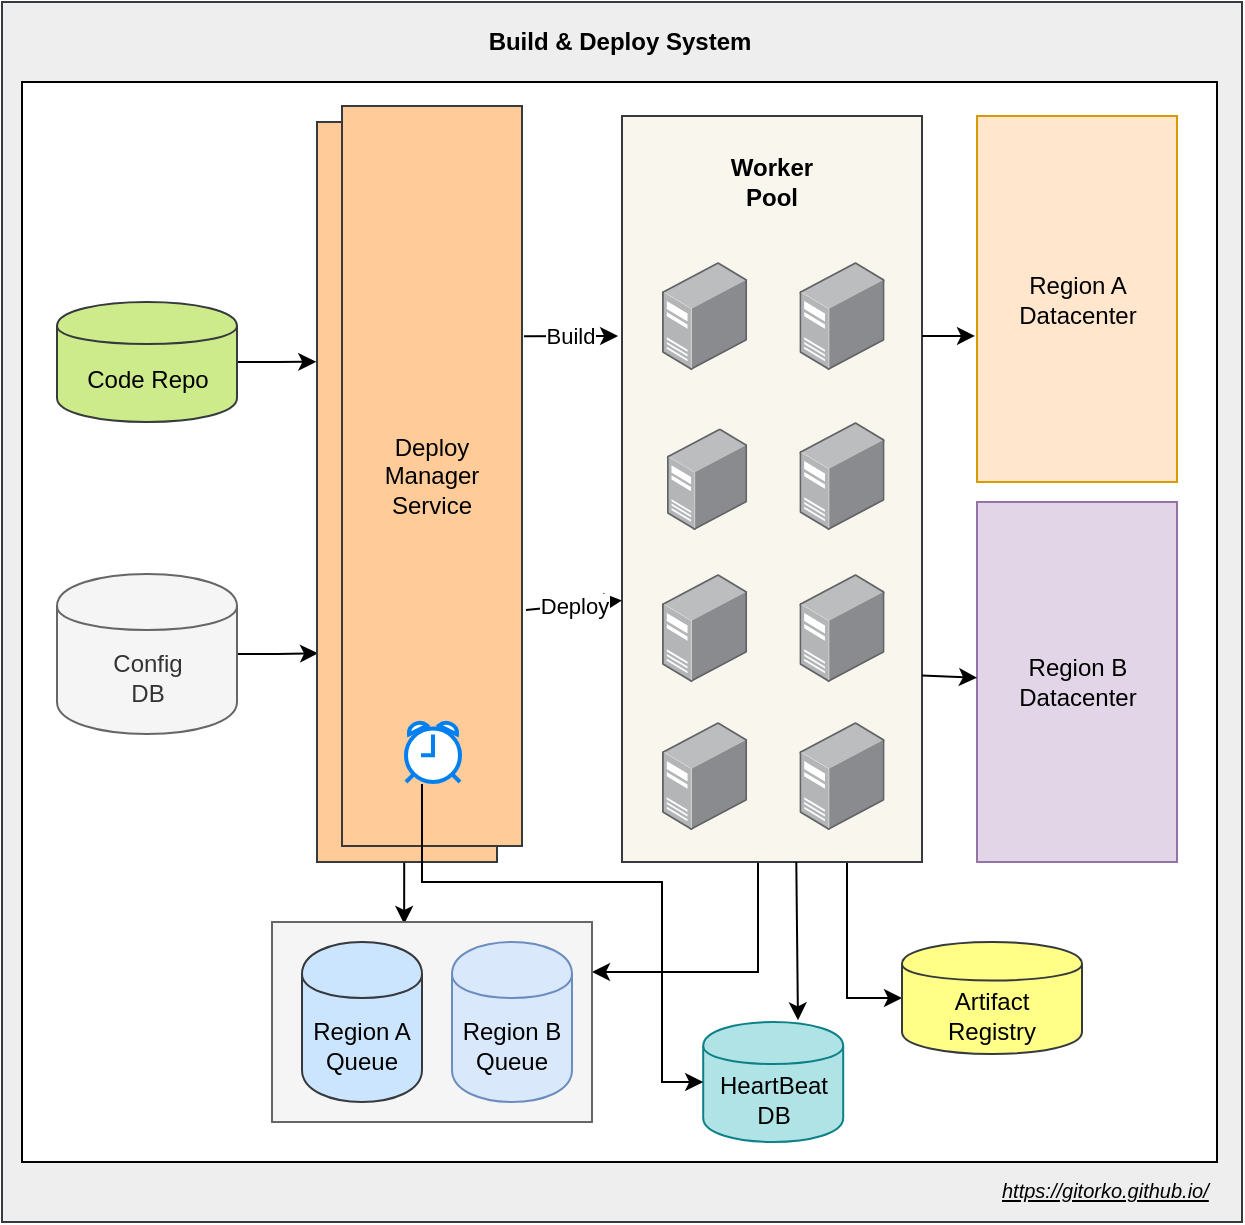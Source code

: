<mxfile version="12.6.5" type="device"><diagram id="xIDJ4_z4n76_ZSWFrHIr" name="Page-1"><mxGraphModel dx="922" dy="710" grid="1" gridSize="10" guides="1" tooltips="1" connect="1" arrows="1" fold="1" page="1" pageScale="1" pageWidth="500" pageHeight="1200" math="0" shadow="0"><root><mxCell id="0"/><mxCell id="1" parent="0"/><mxCell id="Yr8T6VVf6BEuZeYZUSKp-39" value="" style="rounded=0;whiteSpace=wrap;html=1;fillColor=#eeeeee;strokeColor=#36393d;" parent="1" vertex="1"><mxGeometry x="190" y="40" width="620" height="610" as="geometry"/></mxCell><mxCell id="Yr8T6VVf6BEuZeYZUSKp-38" value="" style="rounded=0;whiteSpace=wrap;html=1;" parent="1" vertex="1"><mxGeometry x="200" y="80" width="597.5" height="540" as="geometry"/></mxCell><mxCell id="Yr8T6VVf6BEuZeYZUSKp-23" style="edgeStyle=orthogonalEdgeStyle;rounded=0;orthogonalLoop=1;jettySize=auto;html=1;entryX=1;entryY=0.25;entryDx=0;entryDy=0;" parent="1" source="Yr8T6VVf6BEuZeYZUSKp-13" target="Yr8T6VVf6BEuZeYZUSKp-5" edge="1"><mxGeometry relative="1" as="geometry"><Array as="points"><mxPoint x="568" y="525"/></Array><mxPoint x="500" y="500" as="targetPoint"/></mxGeometry></mxCell><mxCell id="p4puHBfMHUqjOAdLFrGy-2" style="edgeStyle=orthogonalEdgeStyle;rounded=0;orthogonalLoop=1;jettySize=auto;html=1;exitX=0.75;exitY=1;exitDx=0;exitDy=0;entryX=0;entryY=0.5;entryDx=0;entryDy=0;" parent="1" source="Yr8T6VVf6BEuZeYZUSKp-13" target="U_R0zgHj33i-SfHEEHCC-2" edge="1"><mxGeometry relative="1" as="geometry"/></mxCell><mxCell id="Yr8T6VVf6BEuZeYZUSKp-13" value="" style="rounded=0;whiteSpace=wrap;html=1;fillColor=#f9f7ed;strokeColor=#36393d;" parent="1" vertex="1"><mxGeometry x="500" y="97" width="150" height="373" as="geometry"/></mxCell><mxCell id="uobL-xCwG5_NshYN_k-M-4" style="edgeStyle=orthogonalEdgeStyle;rounded=0;orthogonalLoop=1;jettySize=auto;html=1;entryX=0.006;entryY=0.718;entryDx=0;entryDy=0;entryPerimeter=0;" parent="1" source="Yr8T6VVf6BEuZeYZUSKp-3" target="Yr8T6VVf6BEuZeYZUSKp-11" edge="1"><mxGeometry relative="1" as="geometry"/></mxCell><mxCell id="Yr8T6VVf6BEuZeYZUSKp-3" value="Config&lt;br&gt;DB" style="shape=cylinder;whiteSpace=wrap;html=1;boundedLbl=1;backgroundOutline=1;fillColor=#f5f5f5;strokeColor=#666666;fontColor=#333333;" parent="1" vertex="1"><mxGeometry x="217.5" y="326" width="90" height="80" as="geometry"/></mxCell><mxCell id="uobL-xCwG5_NshYN_k-M-3" value="" style="edgeStyle=orthogonalEdgeStyle;rounded=0;orthogonalLoop=1;jettySize=auto;html=1;entryX=-0.004;entryY=0.324;entryDx=0;entryDy=0;entryPerimeter=0;" parent="1" source="Yr8T6VVf6BEuZeYZUSKp-4" target="Yr8T6VVf6BEuZeYZUSKp-11" edge="1"><mxGeometry relative="1" as="geometry"/></mxCell><mxCell id="Yr8T6VVf6BEuZeYZUSKp-4" value="Code Repo" style="shape=cylinder;whiteSpace=wrap;html=1;boundedLbl=1;backgroundOutline=1;fillColor=#cdeb8b;strokeColor=#36393d;" parent="1" vertex="1"><mxGeometry x="217.5" y="190" width="90" height="60" as="geometry"/></mxCell><mxCell id="z6YXWoNiAOWK7_b6notP-3" style="edgeStyle=orthogonalEdgeStyle;rounded=0;orthogonalLoop=1;jettySize=auto;html=1;exitX=0.5;exitY=1;exitDx=0;exitDy=0;entryX=0.413;entryY=0.01;entryDx=0;entryDy=0;entryPerimeter=0;" parent="1" source="Yr8T6VVf6BEuZeYZUSKp-11" target="Yr8T6VVf6BEuZeYZUSKp-5" edge="1"><mxGeometry relative="1" as="geometry"><mxPoint x="430" y="500" as="targetPoint"/><Array as="points"><mxPoint x="391" y="470"/></Array></mxGeometry></mxCell><mxCell id="Yr8T6VVf6BEuZeYZUSKp-11" value="Deploy&lt;br&gt;Manager&lt;br&gt;Service" style="rounded=0;whiteSpace=wrap;html=1;fillColor=#ffcc99;strokeColor=#36393d;" parent="1" vertex="1"><mxGeometry x="347.5" y="100" width="90" height="370" as="geometry"/></mxCell><mxCell id="Yr8T6VVf6BEuZeYZUSKp-12" value="" style="points=[];aspect=fixed;html=1;align=center;shadow=0;dashed=0;image;image=img/lib/allied_telesis/computer_and_terminals/Server_Desktop.svg;" parent="1" vertex="1"><mxGeometry x="520" y="170" width="42.6" height="54" as="geometry"/></mxCell><mxCell id="Yr8T6VVf6BEuZeYZUSKp-14" value="" style="points=[];aspect=fixed;html=1;align=center;shadow=0;dashed=0;image;image=img/lib/allied_telesis/computer_and_terminals/Server_Desktop.svg;" parent="1" vertex="1"><mxGeometry x="588.7" y="170" width="42.6" height="54" as="geometry"/></mxCell><mxCell id="Yr8T6VVf6BEuZeYZUSKp-15" value="" style="points=[];aspect=fixed;html=1;align=center;shadow=0;dashed=0;image;image=img/lib/allied_telesis/computer_and_terminals/Server_Desktop.svg;" parent="1" vertex="1"><mxGeometry x="522.5" y="253.17" width="40.1" height="50.83" as="geometry"/></mxCell><mxCell id="Yr8T6VVf6BEuZeYZUSKp-16" value="" style="points=[];aspect=fixed;html=1;align=center;shadow=0;dashed=0;image;image=img/lib/allied_telesis/computer_and_terminals/Server_Desktop.svg;" parent="1" vertex="1"><mxGeometry x="588.7" y="250" width="42.6" height="54" as="geometry"/></mxCell><mxCell id="Yr8T6VVf6BEuZeYZUSKp-17" value="" style="points=[];aspect=fixed;html=1;align=center;shadow=0;dashed=0;image;image=img/lib/allied_telesis/computer_and_terminals/Server_Desktop.svg;" parent="1" vertex="1"><mxGeometry x="520" y="326" width="42.6" height="54" as="geometry"/></mxCell><mxCell id="Yr8T6VVf6BEuZeYZUSKp-18" value="" style="points=[];aspect=fixed;html=1;align=center;shadow=0;dashed=0;image;image=img/lib/allied_telesis/computer_and_terminals/Server_Desktop.svg;" parent="1" vertex="1"><mxGeometry x="588.7" y="326" width="42.6" height="54" as="geometry"/></mxCell><mxCell id="Yr8T6VVf6BEuZeYZUSKp-19" value="" style="points=[];aspect=fixed;html=1;align=center;shadow=0;dashed=0;image;image=img/lib/allied_telesis/computer_and_terminals/Server_Desktop.svg;" parent="1" vertex="1"><mxGeometry x="520" y="400" width="42.6" height="54" as="geometry"/></mxCell><mxCell id="Yr8T6VVf6BEuZeYZUSKp-20" value="" style="points=[];aspect=fixed;html=1;align=center;shadow=0;dashed=0;image;image=img/lib/allied_telesis/computer_and_terminals/Server_Desktop.svg;" parent="1" vertex="1"><mxGeometry x="588.7" y="400" width="42.6" height="54" as="geometry"/></mxCell><mxCell id="Yr8T6VVf6BEuZeYZUSKp-21" value="Worker Pool" style="text;html=1;strokeColor=none;fillColor=none;align=center;verticalAlign=middle;whiteSpace=wrap;rounded=0;fontStyle=1" parent="1" vertex="1"><mxGeometry x="540" y="120" width="70" height="20" as="geometry"/></mxCell><mxCell id="Yr8T6VVf6BEuZeYZUSKp-27" value="Region A&lt;br&gt;Datacenter" style="rounded=0;whiteSpace=wrap;html=1;fillColor=#ffe6cc;strokeColor=#d79b00;" parent="1" vertex="1"><mxGeometry x="677.5" y="97" width="100" height="183" as="geometry"/></mxCell><mxCell id="Yr8T6VVf6BEuZeYZUSKp-29" value="Region B&lt;br&gt;Datacenter" style="rounded=0;whiteSpace=wrap;html=1;fillColor=#e1d5e7;strokeColor=#9673a6;" parent="1" vertex="1"><mxGeometry x="677.5" y="290" width="100" height="180" as="geometry"/></mxCell><mxCell id="Yr8T6VVf6BEuZeYZUSKp-32" value="" style="endArrow=classic;html=1;entryX=-0.01;entryY=0.601;entryDx=0;entryDy=0;entryPerimeter=0;" parent="1" target="Yr8T6VVf6BEuZeYZUSKp-27" edge="1"><mxGeometry width="50" height="50" relative="1" as="geometry"><mxPoint x="650" y="207" as="sourcePoint"/><mxPoint x="687.5" y="160" as="targetPoint"/></mxGeometry></mxCell><mxCell id="Yr8T6VVf6BEuZeYZUSKp-34" value="" style="endArrow=classic;html=1;exitX=1;exitY=0.75;exitDx=0;exitDy=0;" parent="1" source="Yr8T6VVf6BEuZeYZUSKp-13" target="Yr8T6VVf6BEuZeYZUSKp-29" edge="1"><mxGeometry width="50" height="50" relative="1" as="geometry"><mxPoint x="657.5" y="227" as="sourcePoint"/><mxPoint x="696.5" y="226.983" as="targetPoint"/></mxGeometry></mxCell><mxCell id="Yr8T6VVf6BEuZeYZUSKp-35" value="Build" style="endArrow=classic;html=1;entryX=-0.013;entryY=0.295;entryDx=0;entryDy=0;exitX=1.011;exitY=0.311;exitDx=0;exitDy=0;entryPerimeter=0;exitPerimeter=0;" parent="1" source="4ZZs322Itz050thBsr_K-1" target="Yr8T6VVf6BEuZeYZUSKp-13" edge="1"><mxGeometry width="50" height="50" relative="1" as="geometry"><mxPoint x="437.5" y="209" as="sourcePoint"/><mxPoint x="487.5" y="207.5" as="targetPoint"/></mxGeometry></mxCell><mxCell id="Yr8T6VVf6BEuZeYZUSKp-40" value="Build &amp;amp; Deploy System" style="text;html=1;strokeColor=none;fillColor=none;align=center;verticalAlign=middle;whiteSpace=wrap;rounded=0;fontStyle=1" parent="1" vertex="1"><mxGeometry x="393.75" y="50" width="210" height="20" as="geometry"/></mxCell><UserObject label="&lt;i&gt;&lt;u&gt;&lt;font style=&quot;font-size: 10px&quot;&gt;https://gitorko.github.io/&lt;/font&gt;&lt;/u&gt;&lt;/i&gt;" link="https://gitorko.github.io/" id="Yr8T6VVf6BEuZeYZUSKp-41"><mxCell style="text;html=1;" parent="1" vertex="1"><mxGeometry x="687.5" y="620" width="110" height="30" as="geometry"/></mxCell></UserObject><mxCell id="U_R0zgHj33i-SfHEEHCC-1" value="Deploy" style="endArrow=classic;html=1;entryX=0;entryY=0.5;entryDx=0;entryDy=0;exitX=1.022;exitY=0.681;exitDx=0;exitDy=0;exitPerimeter=0;" parent="1" source="4ZZs322Itz050thBsr_K-1" edge="1"><mxGeometry width="50" height="50" relative="1" as="geometry"><mxPoint x="450" y="340.75" as="sourcePoint"/><mxPoint x="500" y="339.25" as="targetPoint"/></mxGeometry></mxCell><mxCell id="U_R0zgHj33i-SfHEEHCC-2" value="Artifact &lt;br&gt;Registry" style="shape=cylinder;whiteSpace=wrap;html=1;boundedLbl=1;backgroundOutline=1;fillColor=#ffff88;strokeColor=#36393d;" parent="1" vertex="1"><mxGeometry x="640" y="510" width="90" height="56" as="geometry"/></mxCell><mxCell id="upvDa3wD13diWRQRjZNW-1" value="HeartBeat&lt;br&gt;DB" style="shape=cylinder;whiteSpace=wrap;html=1;boundedLbl=1;backgroundOutline=1;fillColor=#b0e3e6;strokeColor=#0e8088;" parent="1" vertex="1"><mxGeometry x="540.6" y="550" width="70" height="60" as="geometry"/></mxCell><mxCell id="4ZZs322Itz050thBsr_K-1" value="Deploy&lt;br&gt;Manager&lt;br&gt;Service" style="rounded=0;whiteSpace=wrap;html=1;fillColor=#ffcc99;strokeColor=#36393d;" parent="1" vertex="1"><mxGeometry x="360" y="92" width="90" height="370" as="geometry"/></mxCell><mxCell id="uobL-xCwG5_NshYN_k-M-5" value="" style="html=1;verticalLabelPosition=bottom;align=center;labelBackgroundColor=#ffffff;verticalAlign=top;strokeWidth=2;strokeColor=#0080F0;shadow=0;dashed=0;shape=mxgraph.ios7.icons.alarm_clock;" parent="1" vertex="1"><mxGeometry x="392" y="400" width="27" height="30" as="geometry"/></mxCell><mxCell id="upvDa3wD13diWRQRjZNW-3" style="edgeStyle=orthogonalEdgeStyle;rounded=0;orthogonalLoop=1;jettySize=auto;html=1;entryX=0;entryY=0.5;entryDx=0;entryDy=0;exitX=0.296;exitY=1.033;exitDx=0;exitDy=0;exitPerimeter=0;" parent="1" source="uobL-xCwG5_NshYN_k-M-5" target="upvDa3wD13diWRQRjZNW-1" edge="1"><mxGeometry relative="1" as="geometry"><Array as="points"><mxPoint x="400" y="480"/><mxPoint x="520" y="480"/><mxPoint x="520" y="580"/></Array></mxGeometry></mxCell><mxCell id="Yr8T6VVf6BEuZeYZUSKp-5" value="" style="rounded=0;whiteSpace=wrap;html=1;fillColor=#f5f5f5;strokeColor=#666666;fontColor=#333333;" parent="1" vertex="1"><mxGeometry x="325" y="500" width="160" height="100" as="geometry"/></mxCell><mxCell id="rDdrKhn7Dgk7ZI0TB87q-3" value="" style="group" vertex="1" connectable="0" parent="1"><mxGeometry x="340" y="510" width="135" height="80" as="geometry"/></mxCell><mxCell id="Yr8T6VVf6BEuZeYZUSKp-6" value="Region A&lt;br&gt;Queue" style="shape=cylinder;whiteSpace=wrap;html=1;boundedLbl=1;backgroundOutline=1;fillColor=#cce5ff;strokeColor=#36393d;" parent="rDdrKhn7Dgk7ZI0TB87q-3" vertex="1"><mxGeometry width="60" height="80" as="geometry"/></mxCell><mxCell id="Yr8T6VVf6BEuZeYZUSKp-7" value="Region B&lt;br&gt;Queue" style="shape=cylinder;whiteSpace=wrap;html=1;boundedLbl=1;backgroundOutline=1;fillColor=#dae8fc;strokeColor=#6c8ebf;" parent="rDdrKhn7Dgk7ZI0TB87q-3" vertex="1"><mxGeometry x="75" width="60" height="80" as="geometry"/></mxCell><mxCell id="rDdrKhn7Dgk7ZI0TB87q-7" value="" style="endArrow=classic;html=1;exitX=0.581;exitY=1;exitDx=0;exitDy=0;exitPerimeter=0;entryX=0.677;entryY=-0.014;entryDx=0;entryDy=0;entryPerimeter=0;" edge="1" parent="1" source="Yr8T6VVf6BEuZeYZUSKp-13" target="upvDa3wD13diWRQRjZNW-1"><mxGeometry width="50" height="50" relative="1" as="geometry"><mxPoint x="570" y="540" as="sourcePoint"/><mxPoint x="620" y="490" as="targetPoint"/></mxGeometry></mxCell></root></mxGraphModel></diagram></mxfile>